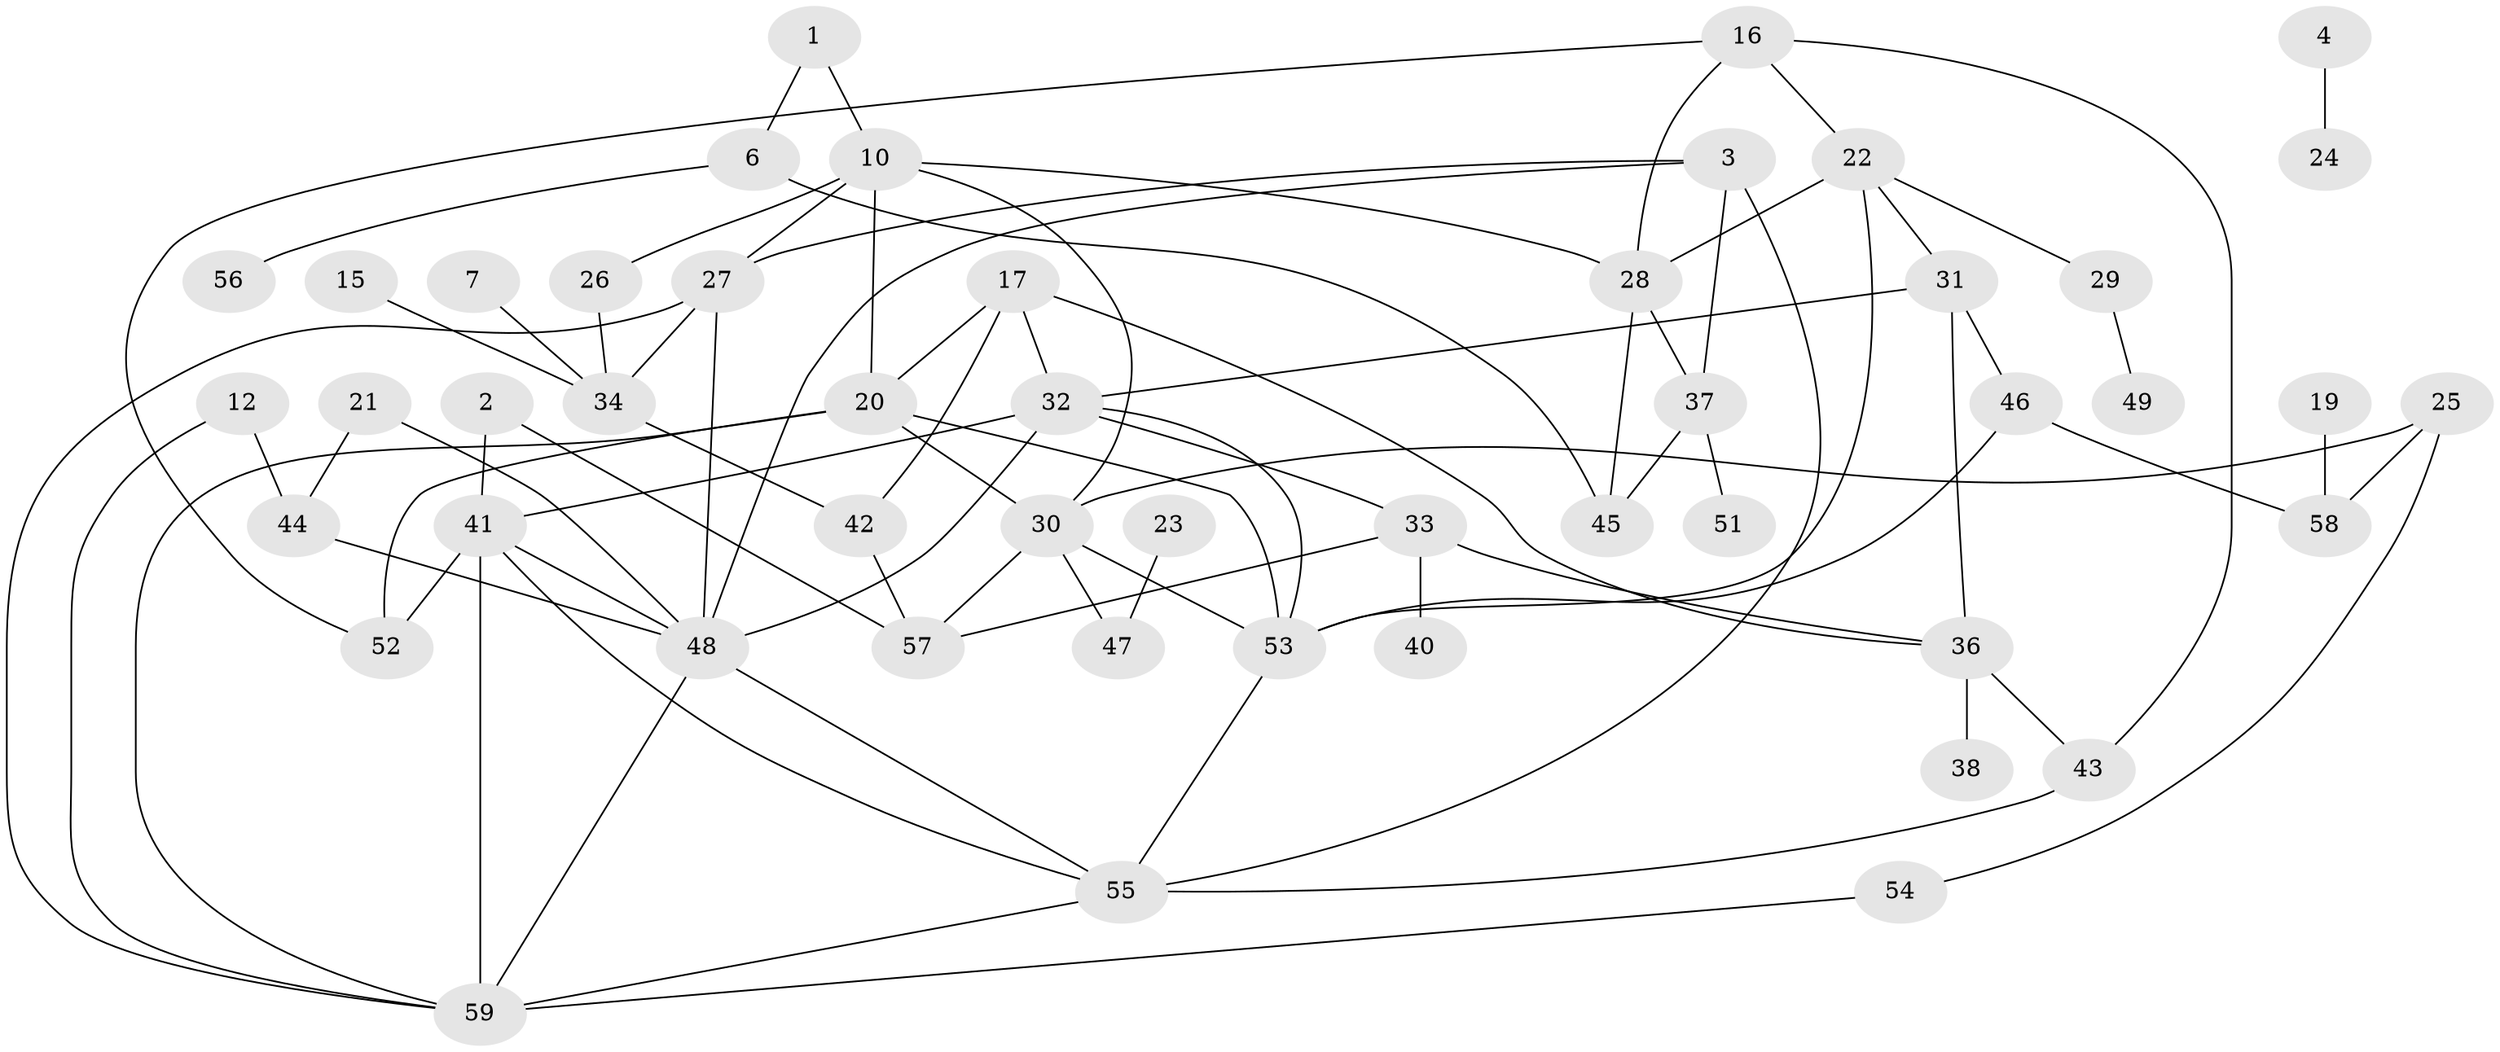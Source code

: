 // original degree distribution, {4: 0.15254237288135594, 1: 0.2288135593220339, 3: 0.19491525423728814, 2: 0.2711864406779661, 0: 0.06779661016949153, 6: 0.05084745762711865, 5: 0.03389830508474576}
// Generated by graph-tools (version 1.1) at 2025/00/03/09/25 03:00:55]
// undirected, 49 vertices, 82 edges
graph export_dot {
graph [start="1"]
  node [color=gray90,style=filled];
  1;
  2;
  3;
  4;
  6;
  7;
  10;
  12;
  15;
  16;
  17;
  19;
  20;
  21;
  22;
  23;
  24;
  25;
  26;
  27;
  28;
  29;
  30;
  31;
  32;
  33;
  34;
  36;
  37;
  38;
  40;
  41;
  42;
  43;
  44;
  45;
  46;
  47;
  48;
  49;
  51;
  52;
  53;
  54;
  55;
  56;
  57;
  58;
  59;
  1 -- 6 [weight=1.0];
  1 -- 10 [weight=1.0];
  2 -- 41 [weight=1.0];
  2 -- 57 [weight=1.0];
  3 -- 27 [weight=1.0];
  3 -- 37 [weight=1.0];
  3 -- 48 [weight=1.0];
  3 -- 55 [weight=1.0];
  4 -- 24 [weight=1.0];
  6 -- 45 [weight=1.0];
  6 -- 56 [weight=1.0];
  7 -- 34 [weight=1.0];
  10 -- 20 [weight=1.0];
  10 -- 26 [weight=1.0];
  10 -- 27 [weight=1.0];
  10 -- 28 [weight=1.0];
  10 -- 30 [weight=1.0];
  12 -- 44 [weight=1.0];
  12 -- 59 [weight=1.0];
  15 -- 34 [weight=1.0];
  16 -- 22 [weight=1.0];
  16 -- 28 [weight=1.0];
  16 -- 43 [weight=1.0];
  16 -- 52 [weight=1.0];
  17 -- 20 [weight=1.0];
  17 -- 32 [weight=1.0];
  17 -- 36 [weight=1.0];
  17 -- 42 [weight=1.0];
  19 -- 58 [weight=1.0];
  20 -- 30 [weight=1.0];
  20 -- 52 [weight=1.0];
  20 -- 53 [weight=1.0];
  20 -- 59 [weight=1.0];
  21 -- 44 [weight=1.0];
  21 -- 48 [weight=1.0];
  22 -- 28 [weight=1.0];
  22 -- 29 [weight=1.0];
  22 -- 31 [weight=1.0];
  22 -- 53 [weight=1.0];
  23 -- 47 [weight=1.0];
  25 -- 30 [weight=1.0];
  25 -- 54 [weight=1.0];
  25 -- 58 [weight=1.0];
  26 -- 34 [weight=1.0];
  27 -- 34 [weight=1.0];
  27 -- 48 [weight=1.0];
  27 -- 59 [weight=1.0];
  28 -- 37 [weight=1.0];
  28 -- 45 [weight=1.0];
  29 -- 49 [weight=1.0];
  30 -- 47 [weight=1.0];
  30 -- 53 [weight=1.0];
  30 -- 57 [weight=1.0];
  31 -- 32 [weight=1.0];
  31 -- 36 [weight=1.0];
  31 -- 46 [weight=1.0];
  32 -- 33 [weight=1.0];
  32 -- 41 [weight=1.0];
  32 -- 48 [weight=1.0];
  32 -- 53 [weight=1.0];
  33 -- 36 [weight=1.0];
  33 -- 40 [weight=1.0];
  33 -- 57 [weight=1.0];
  34 -- 42 [weight=1.0];
  36 -- 38 [weight=1.0];
  36 -- 43 [weight=1.0];
  37 -- 45 [weight=1.0];
  37 -- 51 [weight=1.0];
  41 -- 48 [weight=1.0];
  41 -- 52 [weight=1.0];
  41 -- 55 [weight=1.0];
  41 -- 59 [weight=1.0];
  42 -- 57 [weight=1.0];
  43 -- 55 [weight=1.0];
  44 -- 48 [weight=1.0];
  46 -- 53 [weight=1.0];
  46 -- 58 [weight=1.0];
  48 -- 55 [weight=1.0];
  48 -- 59 [weight=1.0];
  53 -- 55 [weight=1.0];
  54 -- 59 [weight=1.0];
  55 -- 59 [weight=1.0];
}
